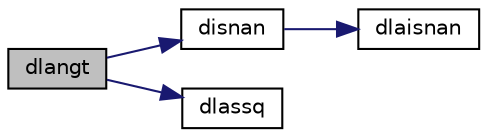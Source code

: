 digraph "dlangt"
{
 // LATEX_PDF_SIZE
  edge [fontname="Helvetica",fontsize="10",labelfontname="Helvetica",labelfontsize="10"];
  node [fontname="Helvetica",fontsize="10",shape=record];
  rankdir="LR";
  Node1 [label="dlangt",height=0.2,width=0.4,color="black", fillcolor="grey75", style="filled", fontcolor="black",tooltip="DLANGT returns the value of the 1-norm, Frobenius norm, infinity-norm, or the largest absolute value ..."];
  Node1 -> Node2 [color="midnightblue",fontsize="10",style="solid",fontname="Helvetica"];
  Node2 [label="disnan",height=0.2,width=0.4,color="black", fillcolor="white", style="filled",URL="$disnan_8f.html#a230d4e1886896853b11e44e541b2c6a3",tooltip="DISNAN tests input for NaN."];
  Node2 -> Node3 [color="midnightblue",fontsize="10",style="solid",fontname="Helvetica"];
  Node3 [label="dlaisnan",height=0.2,width=0.4,color="black", fillcolor="white", style="filled",URL="$dlaisnan_8f.html#a341ec834c6fc14a17fead550ff486022",tooltip="DLAISNAN tests input for NaN by comparing two arguments for inequality."];
  Node1 -> Node4 [color="midnightblue",fontsize="10",style="solid",fontname="Helvetica"];
  Node4 [label="dlassq",height=0.2,width=0.4,color="black", fillcolor="white", style="filled",URL="$dlassq_8f90.html#ae8f40b0a34771b4f2d9c863de3af7be5",tooltip="DLASSQ updates a sum of squares represented in scaled form."];
}
